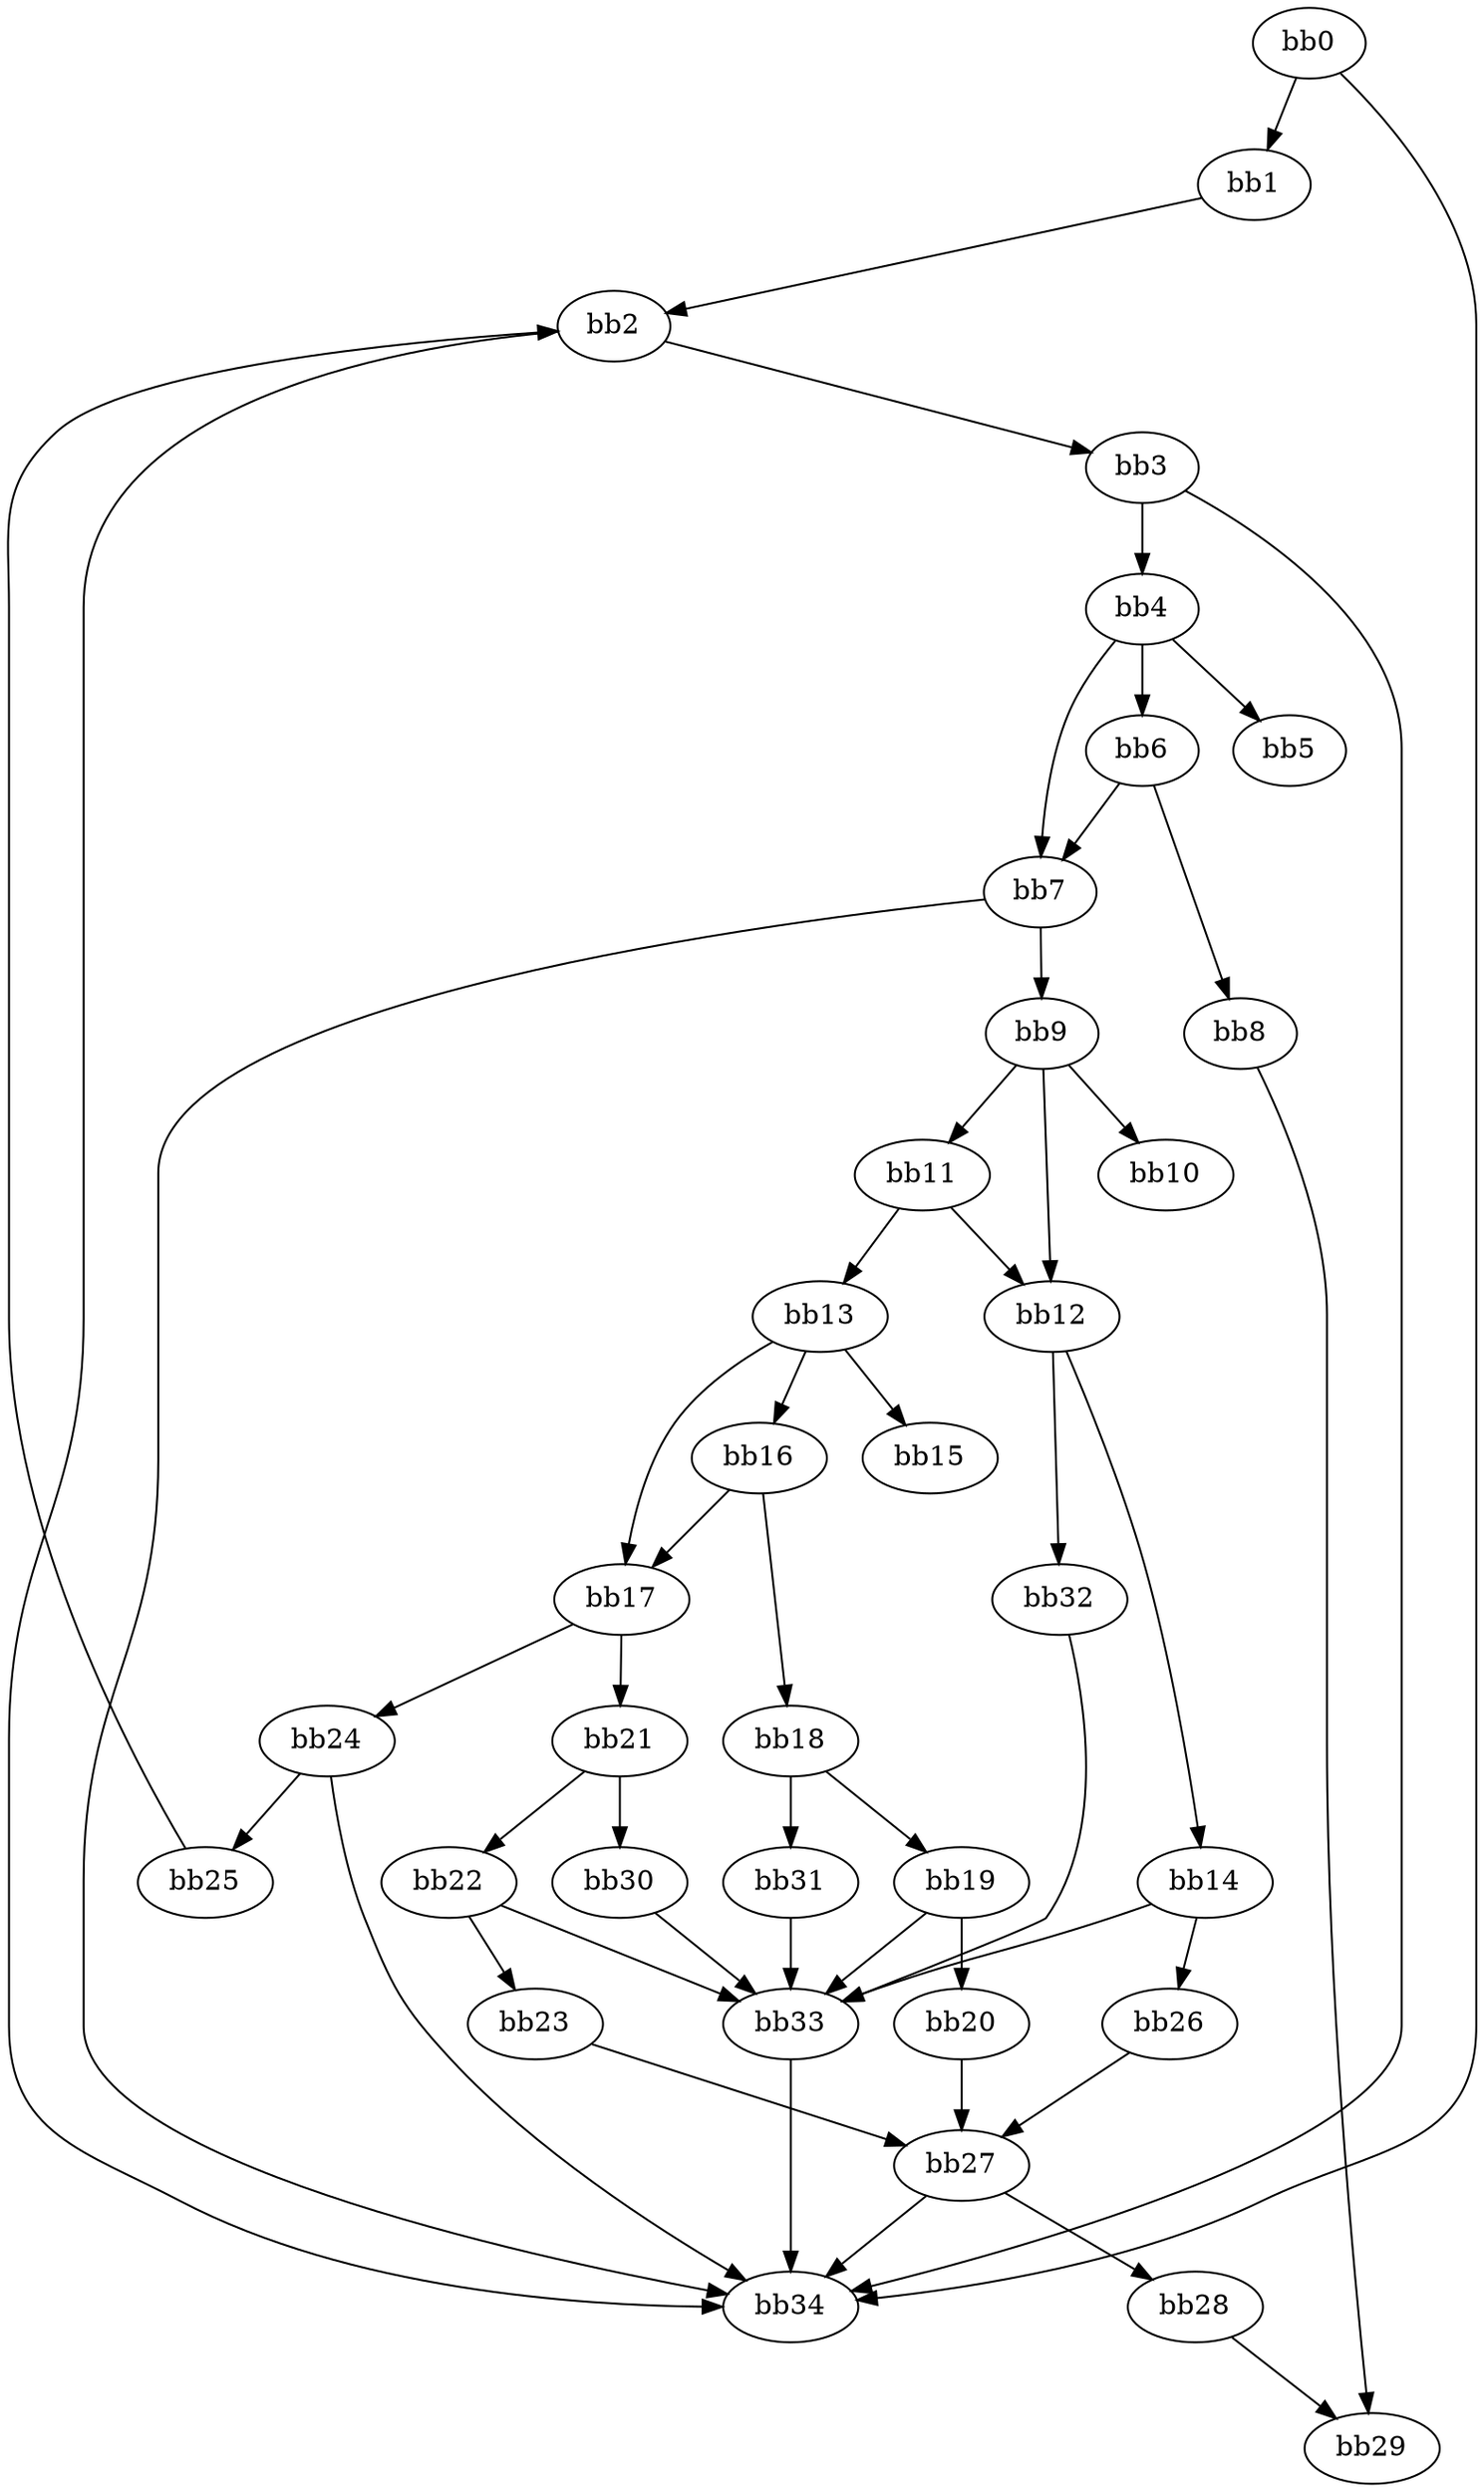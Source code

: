 digraph {
    0 [ label = "bb0\l" ]
    1 [ label = "bb1\l" ]
    2 [ label = "bb2\l" ]
    3 [ label = "bb3\l" ]
    4 [ label = "bb4\l" ]
    5 [ label = "bb5\l" ]
    6 [ label = "bb6\l" ]
    7 [ label = "bb7\l" ]
    8 [ label = "bb8\l" ]
    9 [ label = "bb9\l" ]
    10 [ label = "bb10\l" ]
    11 [ label = "bb11\l" ]
    12 [ label = "bb12\l" ]
    13 [ label = "bb13\l" ]
    14 [ label = "bb14\l" ]
    15 [ label = "bb15\l" ]
    16 [ label = "bb16\l" ]
    17 [ label = "bb17\l" ]
    18 [ label = "bb18\l" ]
    19 [ label = "bb19\l" ]
    20 [ label = "bb20\l" ]
    21 [ label = "bb21\l" ]
    22 [ label = "bb22\l" ]
    23 [ label = "bb23\l" ]
    24 [ label = "bb24\l" ]
    25 [ label = "bb25\l" ]
    26 [ label = "bb26\l" ]
    27 [ label = "bb27\l" ]
    28 [ label = "bb28\l" ]
    29 [ label = "bb29\l" ]
    30 [ label = "bb30\l" ]
    31 [ label = "bb31\l" ]
    32 [ label = "bb32\l" ]
    33 [ label = "bb33\l" ]
    34 [ label = "bb34\l" ]
    0 -> 1 [ ]
    0 -> 34 [ ]
    1 -> 2 [ ]
    2 -> 3 [ ]
    2 -> 34 [ ]
    3 -> 4 [ ]
    3 -> 34 [ ]
    4 -> 5 [ ]
    4 -> 6 [ ]
    4 -> 7 [ ]
    6 -> 7 [ ]
    6 -> 8 [ ]
    7 -> 9 [ ]
    7 -> 34 [ ]
    8 -> 29 [ ]
    9 -> 10 [ ]
    9 -> 11 [ ]
    9 -> 12 [ ]
    11 -> 12 [ ]
    11 -> 13 [ ]
    12 -> 14 [ ]
    12 -> 32 [ ]
    13 -> 15 [ ]
    13 -> 16 [ ]
    13 -> 17 [ ]
    14 -> 26 [ ]
    14 -> 33 [ ]
    16 -> 17 [ ]
    16 -> 18 [ ]
    17 -> 21 [ ]
    17 -> 24 [ ]
    18 -> 19 [ ]
    18 -> 31 [ ]
    19 -> 20 [ ]
    19 -> 33 [ ]
    20 -> 27 [ ]
    21 -> 22 [ ]
    21 -> 30 [ ]
    22 -> 23 [ ]
    22 -> 33 [ ]
    23 -> 27 [ ]
    24 -> 25 [ ]
    24 -> 34 [ ]
    25 -> 2 [ ]
    26 -> 27 [ ]
    27 -> 28 [ ]
    27 -> 34 [ ]
    28 -> 29 [ ]
    30 -> 33 [ ]
    31 -> 33 [ ]
    32 -> 33 [ ]
    33 -> 34 [ ]
}

